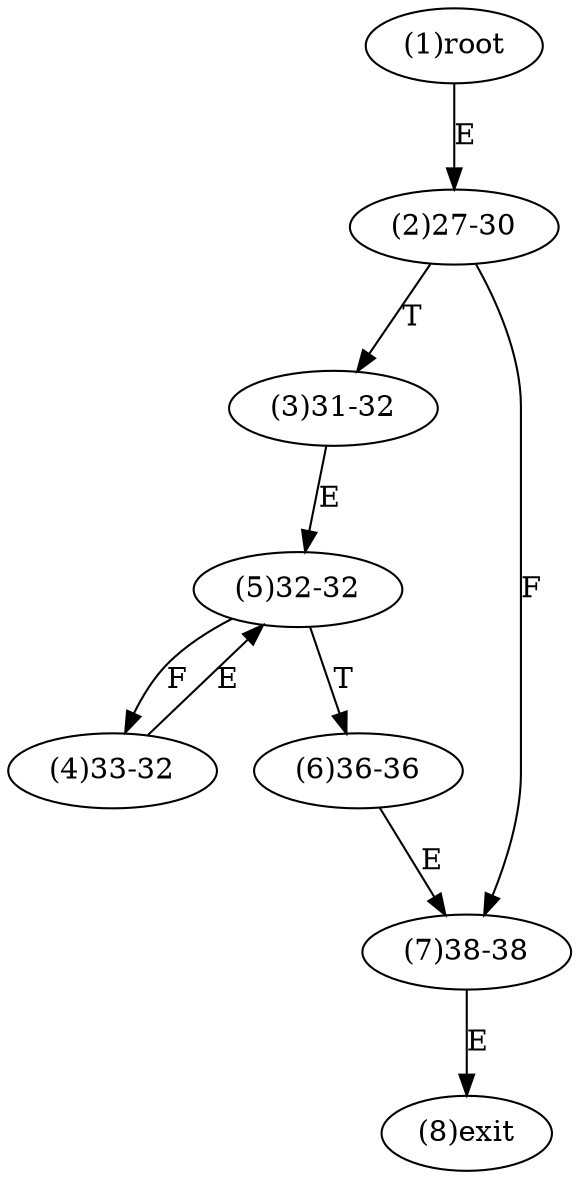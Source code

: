 digraph "" { 
1[ label="(1)root"];
2[ label="(2)27-30"];
3[ label="(3)31-32"];
4[ label="(4)33-32"];
5[ label="(5)32-32"];
6[ label="(6)36-36"];
7[ label="(7)38-38"];
8[ label="(8)exit"];
1->2[ label="E"];
2->7[ label="F"];
2->3[ label="T"];
3->5[ label="E"];
4->5[ label="E"];
5->4[ label="F"];
5->6[ label="T"];
6->7[ label="E"];
7->8[ label="E"];
}